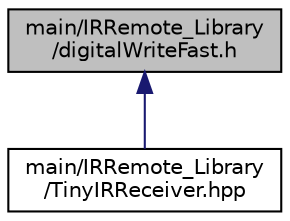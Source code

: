 digraph "main/IRRemote_Library/digitalWriteFast.h"
{
 // LATEX_PDF_SIZE
  edge [fontname="Helvetica",fontsize="10",labelfontname="Helvetica",labelfontsize="10"];
  node [fontname="Helvetica",fontsize="10",shape=record];
  Node1 [label="main/IRRemote_Library\l/digitalWriteFast.h",height=0.2,width=0.4,color="black", fillcolor="grey75", style="filled", fontcolor="black",tooltip=" "];
  Node1 -> Node2 [dir="back",color="midnightblue",fontsize="10",style="solid",fontname="Helvetica"];
  Node2 [label="main/IRRemote_Library\l/TinyIRReceiver.hpp",height=0.2,width=0.4,color="black", fillcolor="white", style="filled",URL="$_tiny_i_r_receiver_8hpp.html",tooltip=" "];
}
